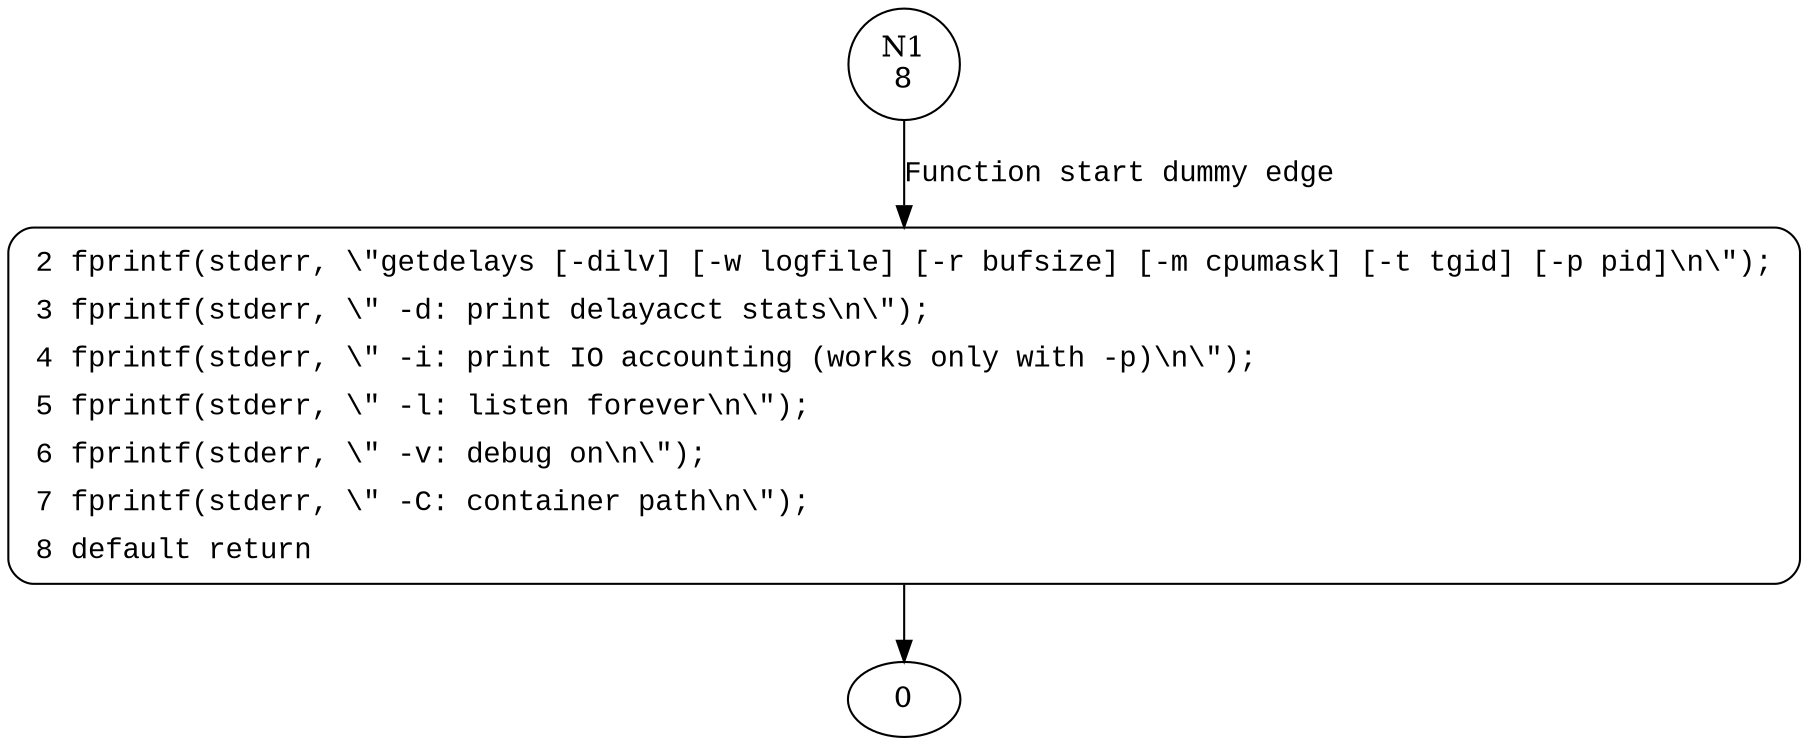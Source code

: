 digraph usage {
1 [shape="circle" label="N1\n8"]
2 [shape="circle" label="N2\n7"]
2 [style="filled,bold" penwidth="1" fillcolor="white" fontname="Courier New" shape="Mrecord" label=<<table border="0" cellborder="0" cellpadding="3" bgcolor="white"><tr><td align="right">2</td><td align="left">fprintf(stderr, \"getdelays [-dilv] [-w logfile] [-r bufsize] [-m cpumask] [-t tgid] [-p pid]\n\");</td></tr><tr><td align="right">3</td><td align="left">fprintf(stderr, \" -d: print delayacct stats\n\");</td></tr><tr><td align="right">4</td><td align="left">fprintf(stderr, \" -i: print IO accounting (works only with -p)\n\");</td></tr><tr><td align="right">5</td><td align="left">fprintf(stderr, \" -l: listen forever\n\");</td></tr><tr><td align="right">6</td><td align="left">fprintf(stderr, \" -v: debug on\n\");</td></tr><tr><td align="right">7</td><td align="left">fprintf(stderr, \" -C: container path\n\");</td></tr><tr><td align="right">8</td><td align="left">default return</td></tr></table>>]
2 -> 0[label=""]
1 -> 2 [label="Function start dummy edge" fontname="Courier New"]
}